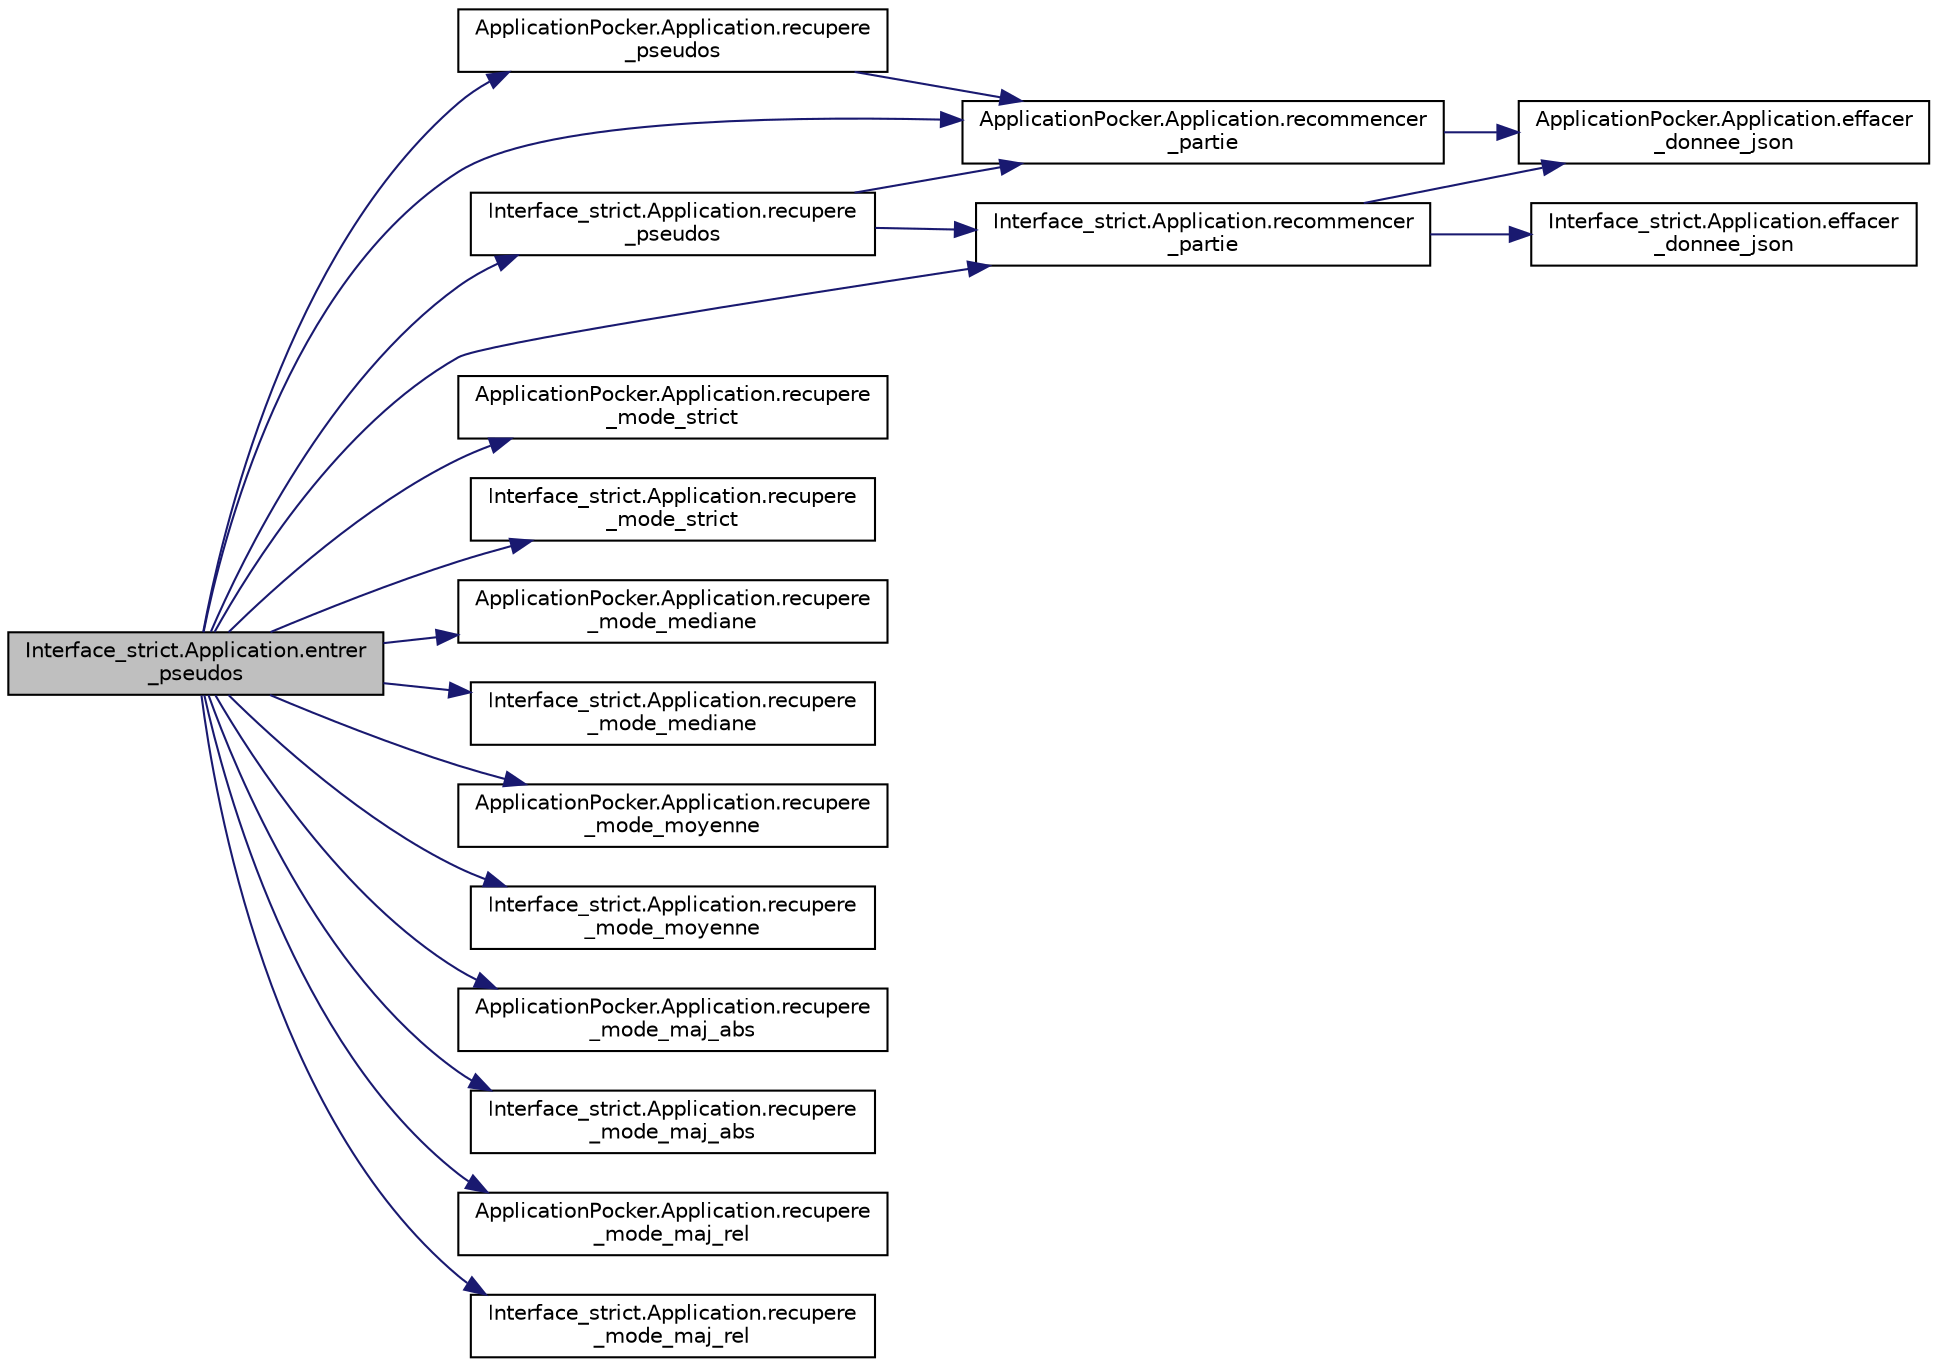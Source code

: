 digraph "Interface_strict.Application.entrer_pseudos"
{
  edge [fontname="Helvetica",fontsize="10",labelfontname="Helvetica",labelfontsize="10"];
  node [fontname="Helvetica",fontsize="10",shape=record];
  rankdir="LR";
  Node26 [label="Interface_strict.Application.entrer\l_pseudos",height=0.2,width=0.4,color="black", fillcolor="grey75", style="filled", fontcolor="black"];
  Node26 -> Node27 [color="midnightblue",fontsize="10",style="solid",fontname="Helvetica"];
  Node27 [label="ApplicationPocker.Application.recupere\l_pseudos",height=0.2,width=0.4,color="black", fillcolor="white", style="filled",URL="$class_application_pocker_1_1_application.html#a1e8727d6a45312d2ba64dfe4e3c3a139"];
  Node27 -> Node28 [color="midnightblue",fontsize="10",style="solid",fontname="Helvetica"];
  Node28 [label="ApplicationPocker.Application.recommencer\l_partie",height=0.2,width=0.4,color="black", fillcolor="white", style="filled",URL="$class_application_pocker_1_1_application.html#ae57ca841f753cd6cbffc93f98cf89762"];
  Node28 -> Node29 [color="midnightblue",fontsize="10",style="solid",fontname="Helvetica"];
  Node29 [label="ApplicationPocker.Application.effacer\l_donnee_json",height=0.2,width=0.4,color="black", fillcolor="white", style="filled",URL="$class_application_pocker_1_1_application.html#a3b7c42a3e8b03cd632730b62b82dffe0"];
  Node26 -> Node30 [color="midnightblue",fontsize="10",style="solid",fontname="Helvetica"];
  Node30 [label="Interface_strict.Application.recupere\l_pseudos",height=0.2,width=0.4,color="black", fillcolor="white", style="filled",URL="$class_interface__strict_1_1_application.html#adab35f39f96daab4b5e3d0f470d0c217"];
  Node30 -> Node28 [color="midnightblue",fontsize="10",style="solid",fontname="Helvetica"];
  Node30 -> Node31 [color="midnightblue",fontsize="10",style="solid",fontname="Helvetica"];
  Node31 [label="Interface_strict.Application.recommencer\l_partie",height=0.2,width=0.4,color="black", fillcolor="white", style="filled",URL="$class_interface__strict_1_1_application.html#a41db1db798a808f32cb5e750b81eaa89"];
  Node31 -> Node29 [color="midnightblue",fontsize="10",style="solid",fontname="Helvetica"];
  Node31 -> Node32 [color="midnightblue",fontsize="10",style="solid",fontname="Helvetica"];
  Node32 [label="Interface_strict.Application.effacer\l_donnee_json",height=0.2,width=0.4,color="black", fillcolor="white", style="filled",URL="$class_interface__strict_1_1_application.html#a370a6eb623657188058a039d85e560fa"];
  Node26 -> Node33 [color="midnightblue",fontsize="10",style="solid",fontname="Helvetica"];
  Node33 [label="ApplicationPocker.Application.recupere\l_mode_strict",height=0.2,width=0.4,color="black", fillcolor="white", style="filled",URL="$class_application_pocker_1_1_application.html#ab1d9bf0cc3a422cff12c2692cee60252"];
  Node26 -> Node34 [color="midnightblue",fontsize="10",style="solid",fontname="Helvetica"];
  Node34 [label="Interface_strict.Application.recupere\l_mode_strict",height=0.2,width=0.4,color="black", fillcolor="white", style="filled",URL="$class_interface__strict_1_1_application.html#a7c0e01ff85ade449ccc0c873d1bcbf00"];
  Node26 -> Node35 [color="midnightblue",fontsize="10",style="solid",fontname="Helvetica"];
  Node35 [label="ApplicationPocker.Application.recupere\l_mode_mediane",height=0.2,width=0.4,color="black", fillcolor="white", style="filled",URL="$class_application_pocker_1_1_application.html#ac868db242449405ebaa2fd81afe3971e"];
  Node26 -> Node36 [color="midnightblue",fontsize="10",style="solid",fontname="Helvetica"];
  Node36 [label="Interface_strict.Application.recupere\l_mode_mediane",height=0.2,width=0.4,color="black", fillcolor="white", style="filled",URL="$class_interface__strict_1_1_application.html#a56ed6c06b70b26d593cfea891163fee5"];
  Node26 -> Node37 [color="midnightblue",fontsize="10",style="solid",fontname="Helvetica"];
  Node37 [label="ApplicationPocker.Application.recupere\l_mode_moyenne",height=0.2,width=0.4,color="black", fillcolor="white", style="filled",URL="$class_application_pocker_1_1_application.html#af74bc75711c0eaf653a446227d05134a"];
  Node26 -> Node38 [color="midnightblue",fontsize="10",style="solid",fontname="Helvetica"];
  Node38 [label="Interface_strict.Application.recupere\l_mode_moyenne",height=0.2,width=0.4,color="black", fillcolor="white", style="filled",URL="$class_interface__strict_1_1_application.html#a737b2c0e5c8935de0daa469f864bfad8"];
  Node26 -> Node39 [color="midnightblue",fontsize="10",style="solid",fontname="Helvetica"];
  Node39 [label="ApplicationPocker.Application.recupere\l_mode_maj_abs",height=0.2,width=0.4,color="black", fillcolor="white", style="filled",URL="$class_application_pocker_1_1_application.html#a2e1440f161aac0ef770ea6f6a7bbed6e"];
  Node26 -> Node40 [color="midnightblue",fontsize="10",style="solid",fontname="Helvetica"];
  Node40 [label="Interface_strict.Application.recupere\l_mode_maj_abs",height=0.2,width=0.4,color="black", fillcolor="white", style="filled",URL="$class_interface__strict_1_1_application.html#a06248d1cf67188241008ad6b66b51735"];
  Node26 -> Node41 [color="midnightblue",fontsize="10",style="solid",fontname="Helvetica"];
  Node41 [label="ApplicationPocker.Application.recupere\l_mode_maj_rel",height=0.2,width=0.4,color="black", fillcolor="white", style="filled",URL="$class_application_pocker_1_1_application.html#adadc6c75b98e2bfdcadb6ddb6934cc67"];
  Node26 -> Node42 [color="midnightblue",fontsize="10",style="solid",fontname="Helvetica"];
  Node42 [label="Interface_strict.Application.recupere\l_mode_maj_rel",height=0.2,width=0.4,color="black", fillcolor="white", style="filled",URL="$class_interface__strict_1_1_application.html#acb8c8a65eb8c766a98ed158240c27fd9"];
  Node26 -> Node28 [color="midnightblue",fontsize="10",style="solid",fontname="Helvetica"];
  Node26 -> Node31 [color="midnightblue",fontsize="10",style="solid",fontname="Helvetica"];
}
